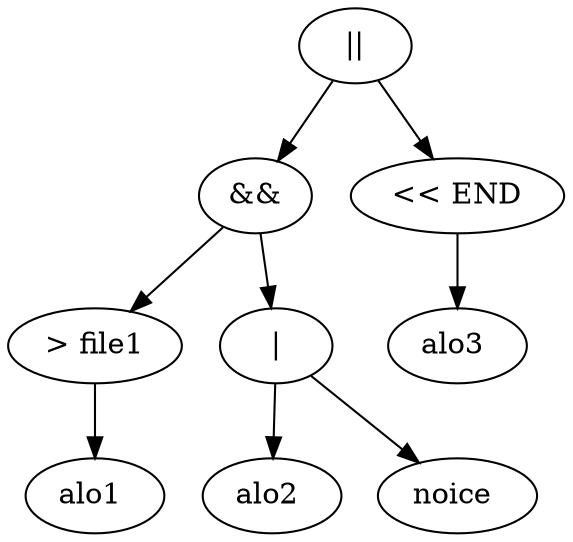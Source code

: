 digraph yep {
	n0[label="||"];
	n0 -> n1;
	n0 -> n2;
	n1[label="&&"];
	n1 -> n11;
	n1 -> n12;
	n11[label="> file1"];
	n11 -> n111;
	n111[label="alo1 "];
	n12[label="|"];
	n12 -> n121;
	n12 -> n122;
	n121[label="alo2 "];
	n122[label="noice "];
	n2[label="<< END"];
	n2 -> n21;
	n21[label="alo3 "];
}
